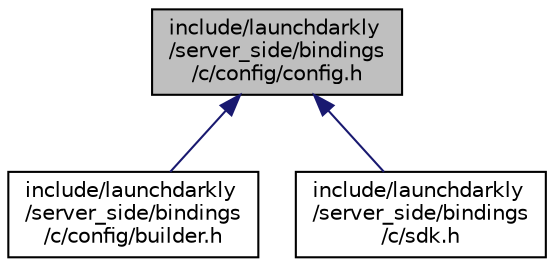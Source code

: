 digraph "include/launchdarkly/server_side/bindings/c/config/config.h"
{
 // LATEX_PDF_SIZE
  edge [fontname="Helvetica",fontsize="10",labelfontname="Helvetica",labelfontsize="10"];
  node [fontname="Helvetica",fontsize="10",shape=record];
  Node1 [label="include/launchdarkly\l/server_side/bindings\l/c/config/config.h",height=0.2,width=0.4,color="black", fillcolor="grey75", style="filled", fontcolor="black",tooltip=" "];
  Node1 -> Node2 [dir="back",color="midnightblue",fontsize="10",style="solid"];
  Node2 [label="include/launchdarkly\l/server_side/bindings\l/c/config/builder.h",height=0.2,width=0.4,color="black", fillcolor="white", style="filled",URL="$server-sdk_2include_2launchdarkly_2server__side_2bindings_2c_2config_2builder_8h.html",tooltip=" "];
  Node1 -> Node3 [dir="back",color="midnightblue",fontsize="10",style="solid"];
  Node3 [label="include/launchdarkly\l/server_side/bindings\l/c/sdk.h",height=0.2,width=0.4,color="black", fillcolor="white", style="filled",URL="$sdk_8h.html",tooltip="LaunchDarkly Server-side C Bindings."];
}
